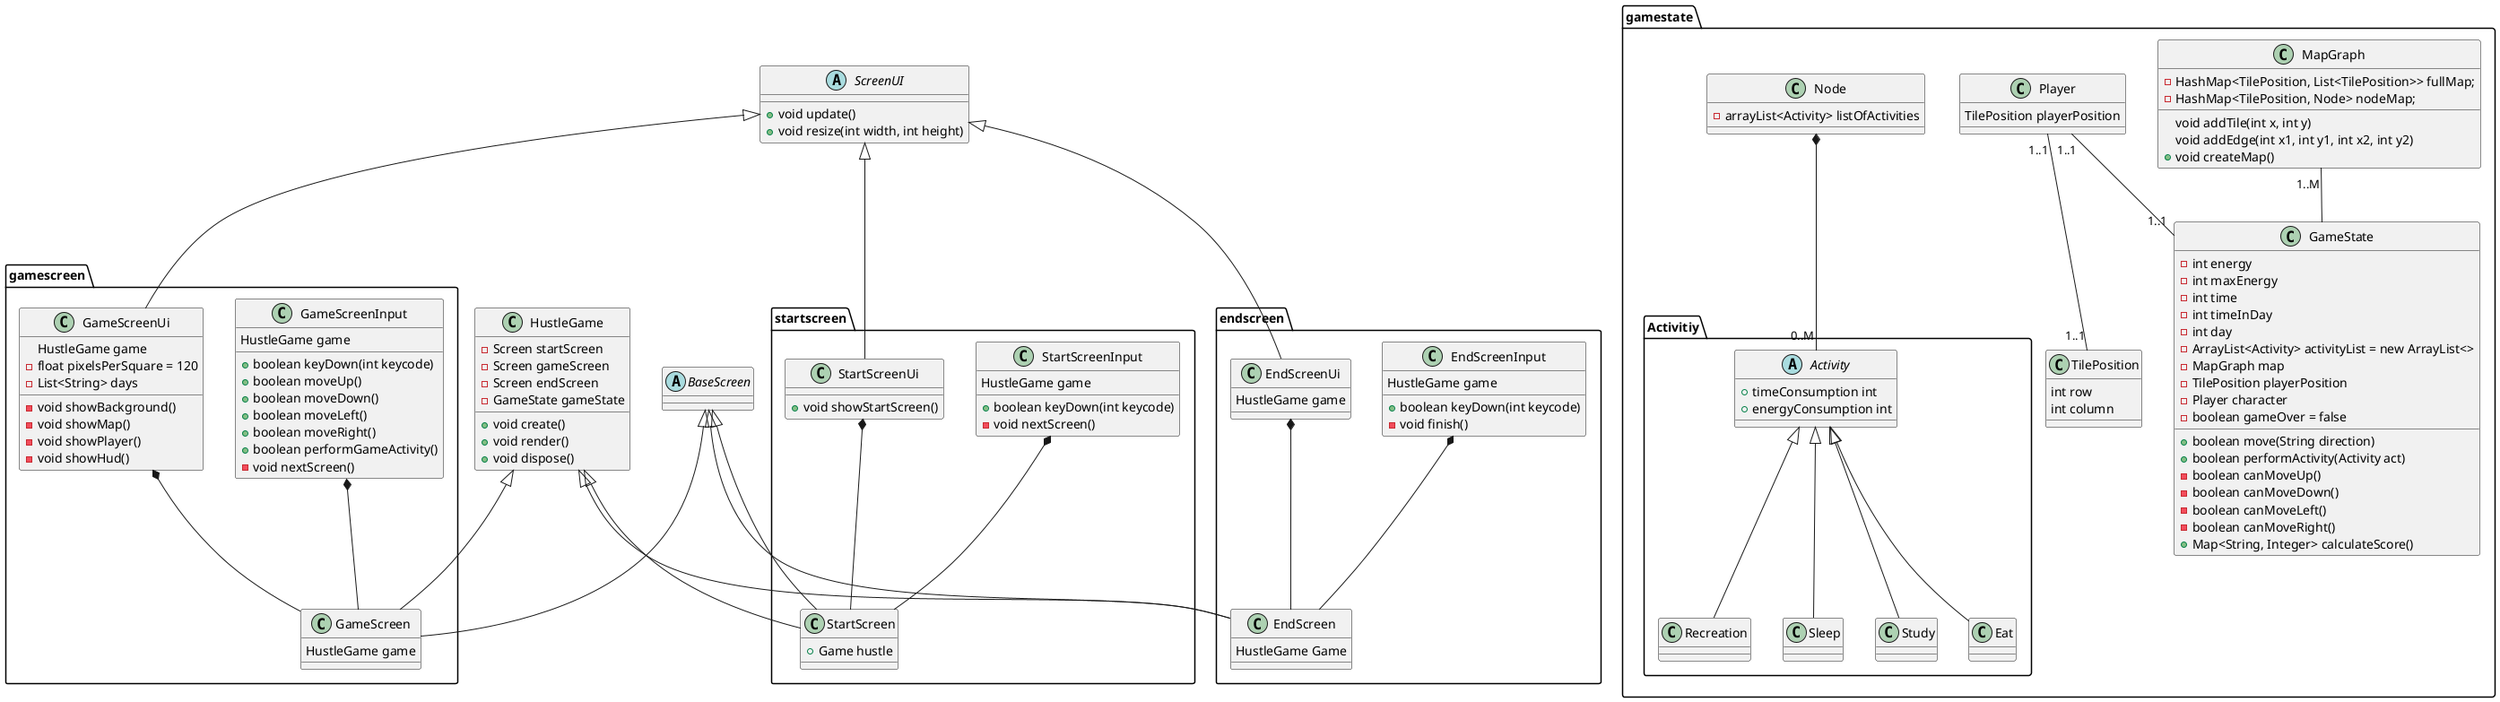 @startuml
class HustleGame{
    - Screen startScreen
    - Screen gameScreen
    - Screen endScreen
    - GameState gameState
    + void create()
    + void render()
    + void dispose()
    }

    package gamescreen{
    class GameScreen{
    HustleGame game

    }



    class GameScreenInput{
    HustleGame game
    + boolean keyDown(int keycode)
    + boolean moveUp()
    + boolean moveDown()
    + boolean moveLeft()
    + boolean moveRight()
    + boolean performGameActivity()
    - void nextScreen()
    }

    class GameScreenUi{
        HustleGame game
        - float pixelsPerSquare = 120
        - List<String> days
        - void showBackground()
        - void showMap()
        - void showPlayer()
        - void showHud()
        }
    }
    package startscreen{
    class StartScreen{
        + Game hustle
        }
    class StartScreenInput{
        HustleGame game
        + boolean keyDown(int keycode)
        - void nextScreen()
        }

    class StartScreenUi{
        + void showStartScreen()
        }
    }
    package endscreen{
    class EndScreen{
        HustleGame Game
        }
    class EndScreenInput{
            HustleGame game
            + boolean keyDown(int keycode)
            - void finish()
            }
    class EndScreenUi{
            HustleGame game
            }
    }

    abstract class BaseScreen{
    }
    abstract class ScreenUI{
    + void update()
    + void resize(int width, int height)
    }

    ScreenUI <|-- StartScreenUi
    ScreenUI <|-- GameScreenUi
    ScreenUI <|-- EndScreenUi
    BaseScreen <|-- StartScreen
    BaseScreen <|-- GameScreen
    BaseScreen <|-- EndScreen
    HustleGame <|-- GameScreen
    HustleGame <|-- StartScreen
    HustleGame <|-- EndScreen
    GameScreenUi *-- GameScreen
    GameScreenInput *-- GameScreen
    StartScreenUi *-- StartScreen
    StartScreenInput *-- StartScreen
    EndScreenUi *-- EndScreen
    EndScreenInput *-- EndScreen

package gamestate{
    class MapGraph{
    - HashMap<TilePosition, List<TilePosition>> fullMap;
    - HashMap<TilePosition, Node> nodeMap;
    void addTile(int x, int y)
    void addEdge(int x1, int y1, int x2, int y2)
    + void createMap()
    }


    class Player{
    TilePosition playerPosition
    }

    class Node{
    - arrayList<Activity> listOfActivities
    }

    class TilePosition{
    int row
    int column
    }



    class GameState{

    - int energy
    - int maxEnergy
    - int time
    - int timeInDay
    - int day
    - ArrayList<Activity> activityList = new ArrayList<>
    - MapGraph map
    - TilePosition playerPosition
    - Player character
    - boolean gameOver = false
    + boolean move(String direction)
    + boolean performActivity(Activity act)
    - boolean canMoveUp()
    - boolean canMoveDown()
    - boolean canMoveLeft()
    - boolean canMoveRight()
    + Map<String, Integer> calculateScore()
    }
package Activitiy{
    abstract Activity{
    + timeConsumption int
    + energyConsumption int
    }
    Class Study
    Class Eat
    Class Recreation
    Class Sleep
}
    Activity <|-- Study
    Activity <|-- Eat
    Activity <|-- Recreation
    Activity <|-- Sleep

    Player "1..1" -- "1..1"GameState
    Player "1..1" -- "1..1" TilePosition
    Node *--"0..M" Activity
    MapGraph "1..M"-- GameState


@enduml